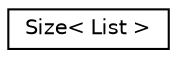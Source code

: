 digraph "Graphical Class Hierarchy"
{
  edge [fontname="Helvetica",fontsize="10",labelfontname="Helvetica",labelfontsize="10"];
  node [fontname="Helvetica",fontsize="10",shape=record];
  rankdir="LR";
  Node1 [label="Size\< List \>",height=0.2,width=0.4,color="black", fillcolor="white", style="filled",URL="$struct_size.html"];
}

